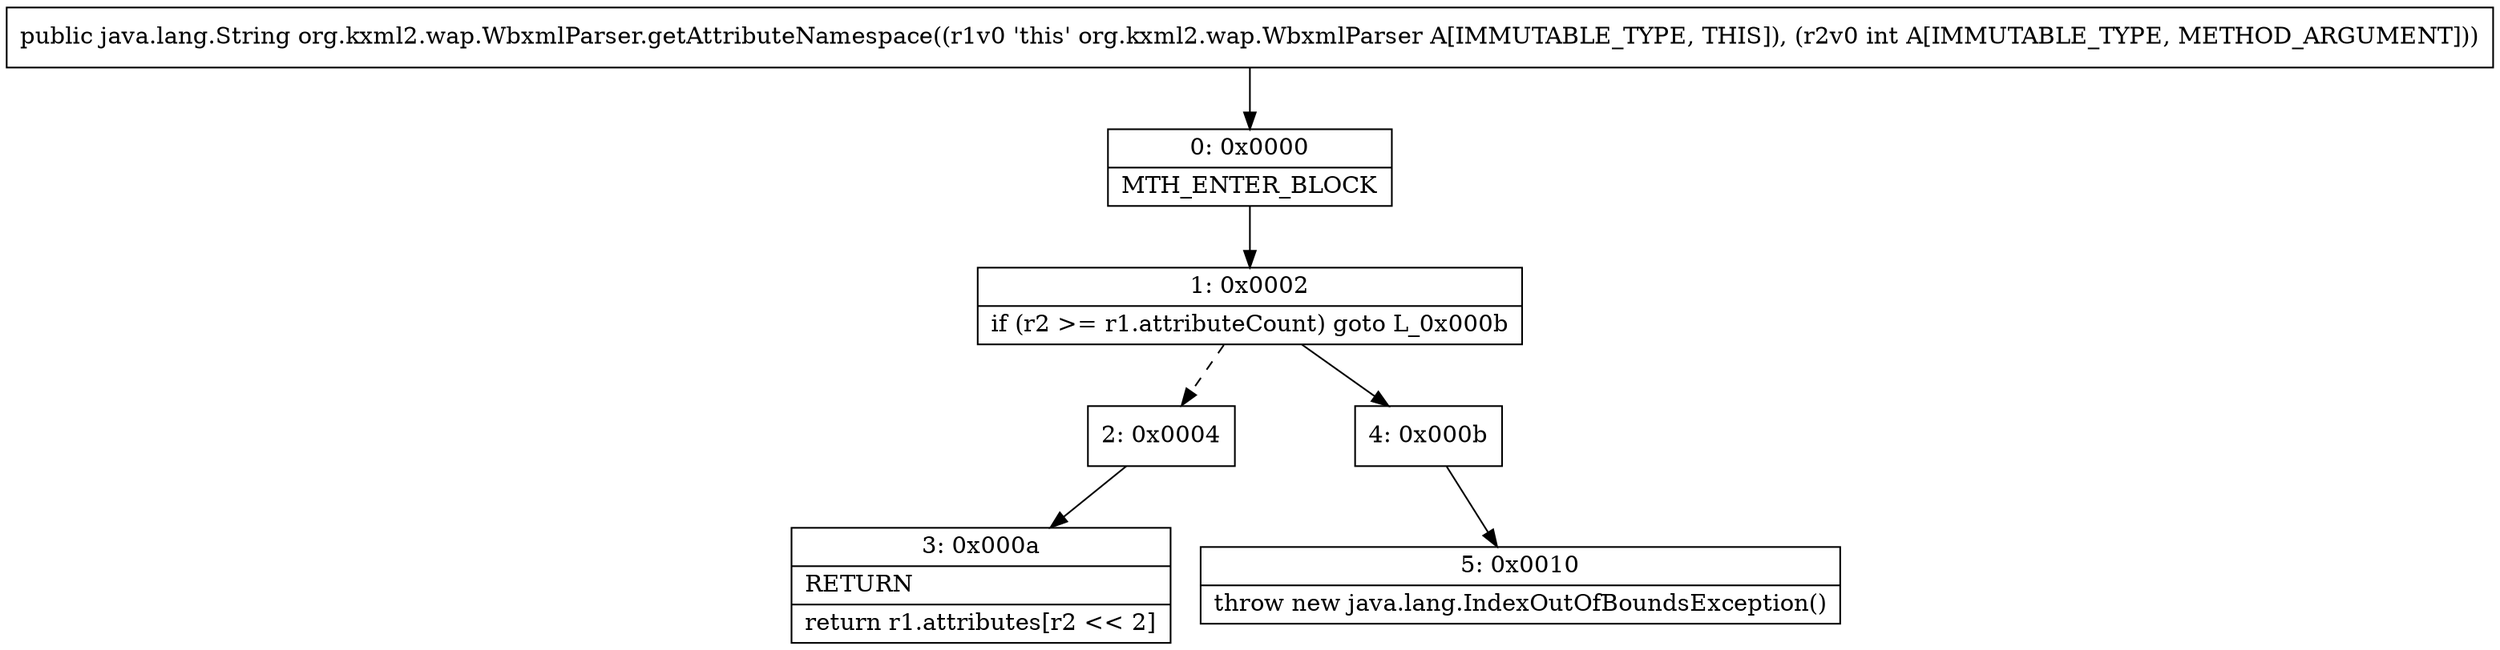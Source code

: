 digraph "CFG fororg.kxml2.wap.WbxmlParser.getAttributeNamespace(I)Ljava\/lang\/String;" {
Node_0 [shape=record,label="{0\:\ 0x0000|MTH_ENTER_BLOCK\l}"];
Node_1 [shape=record,label="{1\:\ 0x0002|if (r2 \>= r1.attributeCount) goto L_0x000b\l}"];
Node_2 [shape=record,label="{2\:\ 0x0004}"];
Node_3 [shape=record,label="{3\:\ 0x000a|RETURN\l|return r1.attributes[r2 \<\< 2]\l}"];
Node_4 [shape=record,label="{4\:\ 0x000b}"];
Node_5 [shape=record,label="{5\:\ 0x0010|throw new java.lang.IndexOutOfBoundsException()\l}"];
MethodNode[shape=record,label="{public java.lang.String org.kxml2.wap.WbxmlParser.getAttributeNamespace((r1v0 'this' org.kxml2.wap.WbxmlParser A[IMMUTABLE_TYPE, THIS]), (r2v0 int A[IMMUTABLE_TYPE, METHOD_ARGUMENT])) }"];
MethodNode -> Node_0;
Node_0 -> Node_1;
Node_1 -> Node_2[style=dashed];
Node_1 -> Node_4;
Node_2 -> Node_3;
Node_4 -> Node_5;
}

